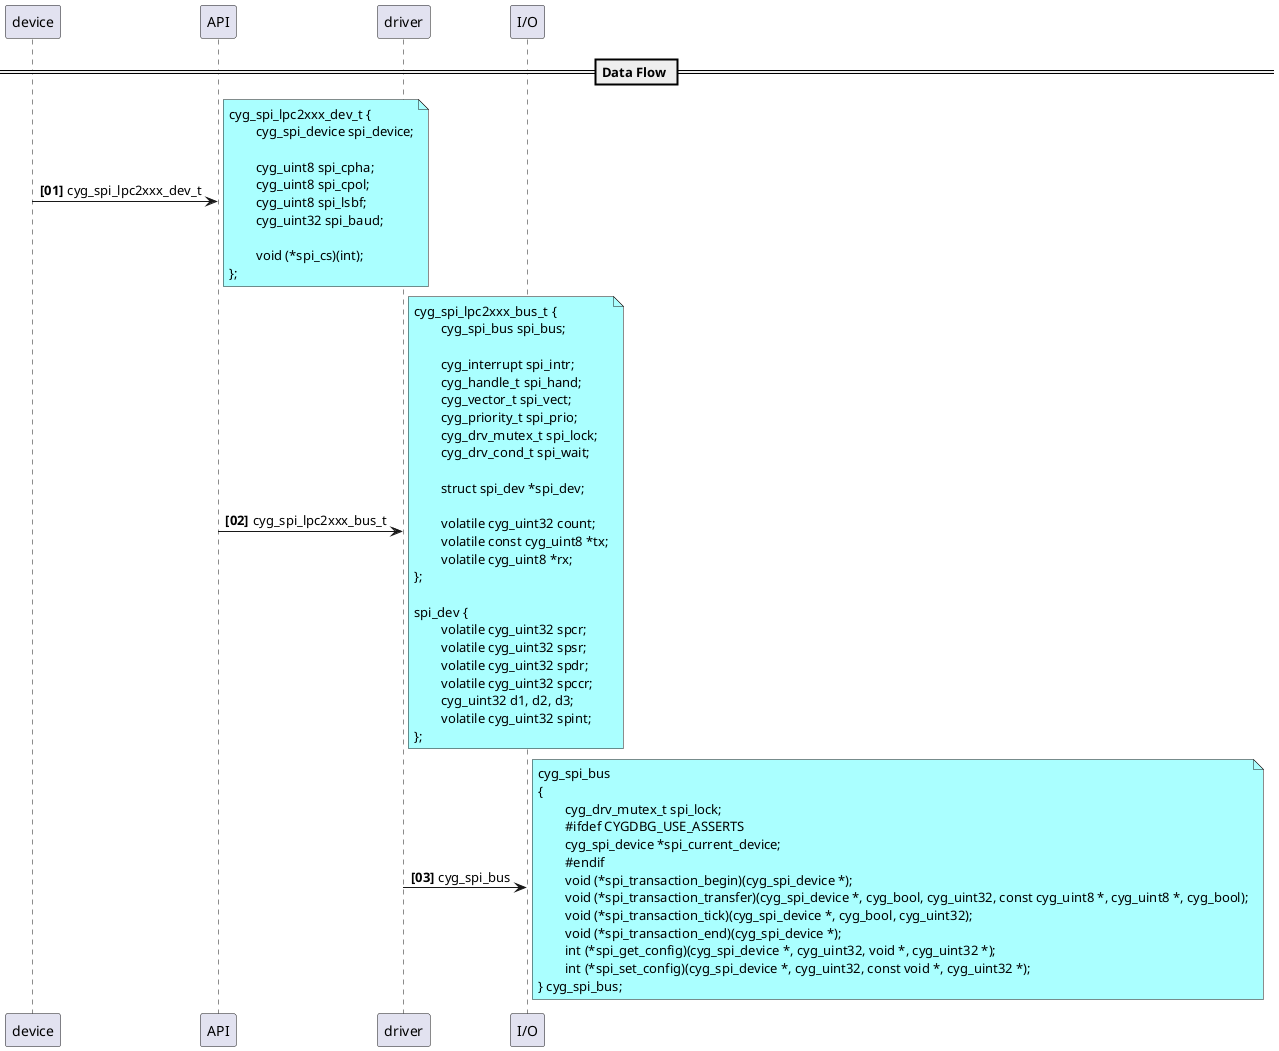 @startuml
== Data Flow ==

autonumber "<b>[00]"
device -> API :  cyg_spi_lpc2xxx_dev_t
note right #AAFFFF
	cyg_spi_lpc2xxx_dev_t {
		cyg_spi_device spi_device;

		cyg_uint8 spi_cpha;
		cyg_uint8 spi_cpol;
		cyg_uint8 spi_lsbf;
		cyg_uint32 spi_baud;

		void (*spi_cs)(int);
	};
end note

API -> "driver" :  cyg_spi_lpc2xxx_bus_t
note right #AAFFFF
	cyg_spi_lpc2xxx_bus_t {
		cyg_spi_bus spi_bus;

		cyg_interrupt spi_intr;
		cyg_handle_t spi_hand;
		cyg_vector_t spi_vect;
		cyg_priority_t spi_prio;
		cyg_drv_mutex_t spi_lock;
		cyg_drv_cond_t spi_wait;

		struct spi_dev *spi_dev;

		volatile cyg_uint32 count;
		volatile const cyg_uint8 *tx;
		volatile cyg_uint8 *rx;
	};

	spi_dev {
		volatile cyg_uint32 spcr;
		volatile cyg_uint32 spsr;
		volatile cyg_uint32 spdr;
		volatile cyg_uint32 spccr;
		cyg_uint32 d1, d2, d3;
		volatile cyg_uint32 spint;
	};
end note

"driver" -> "I/O" :  cyg_spi_bus
note right #AAFFFF
	cyg_spi_bus
	{
		cyg_drv_mutex_t spi_lock;
		#ifdef CYGDBG_USE_ASSERTS
		cyg_spi_device *spi_current_device;
		#endif
		void (*spi_transaction_begin)(cyg_spi_device *);
		void (*spi_transaction_transfer)(cyg_spi_device *, cyg_bool, cyg_uint32, const cyg_uint8 *, cyg_uint8 *, cyg_bool);
		void (*spi_transaction_tick)(cyg_spi_device *, cyg_bool, cyg_uint32);
		void (*spi_transaction_end)(cyg_spi_device *);
		int (*spi_get_config)(cyg_spi_device *, cyg_uint32, void *, cyg_uint32 *);
		int (*spi_set_config)(cyg_spi_device *, cyg_uint32, const void *, cyg_uint32 *);
	} cyg_spi_bus;
end note

@enduml
